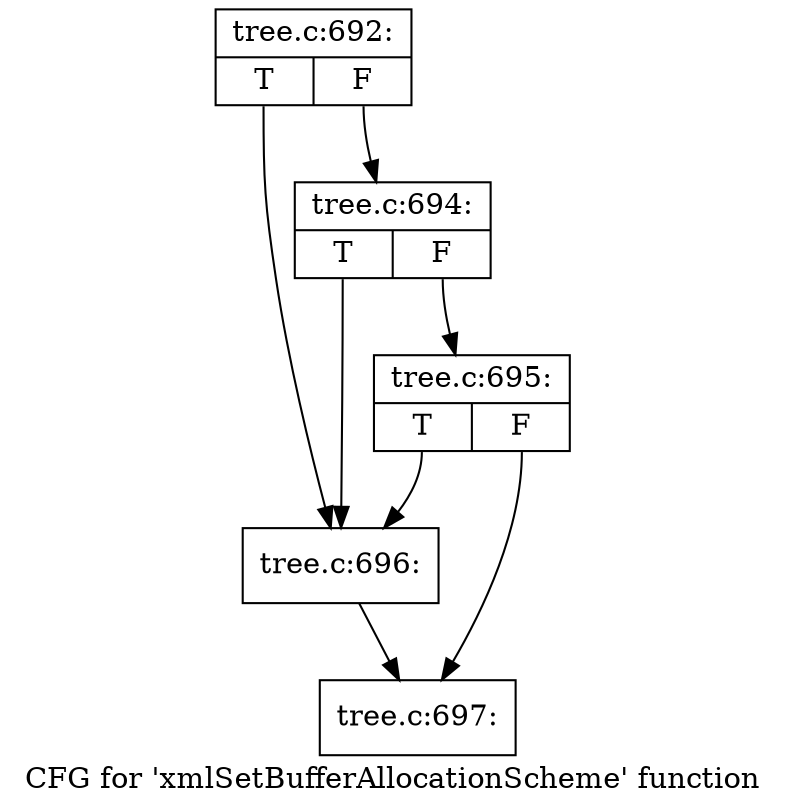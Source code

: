 digraph "CFG for 'xmlSetBufferAllocationScheme' function" {
	label="CFG for 'xmlSetBufferAllocationScheme' function";

	Node0x55ad0b982020 [shape=record,label="{tree.c:692:|{<s0>T|<s1>F}}"];
	Node0x55ad0b982020:s0 -> Node0x55ad0b982d10;
	Node0x55ad0b982020:s1 -> Node0x55ad0b982e30;
	Node0x55ad0b982e30 [shape=record,label="{tree.c:694:|{<s0>T|<s1>F}}"];
	Node0x55ad0b982e30:s0 -> Node0x55ad0b982d10;
	Node0x55ad0b982e30:s1 -> Node0x55ad0b982db0;
	Node0x55ad0b982db0 [shape=record,label="{tree.c:695:|{<s0>T|<s1>F}}"];
	Node0x55ad0b982db0:s0 -> Node0x55ad0b982d10;
	Node0x55ad0b982db0:s1 -> Node0x55ad0b982d60;
	Node0x55ad0b982d10 [shape=record,label="{tree.c:696:}"];
	Node0x55ad0b982d10 -> Node0x55ad0b982d60;
	Node0x55ad0b982d60 [shape=record,label="{tree.c:697:}"];
}
